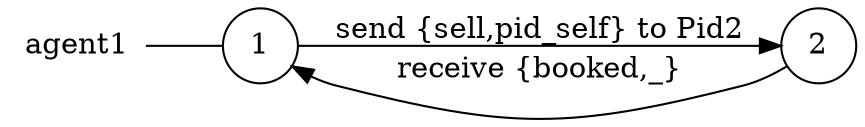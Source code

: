 digraph agent1 {
	rankdir="LR";
	n_0 [label="agent1", shape="plaintext"];
	n_1 [id="1", shape=circle, label="1"];
	n_0 -> n_1 [arrowhead=none];
	n_2 [id="2", shape=circle, label="2"];

	n_1 -> n_2 [id="[$e|0]", label="send {sell,pid_self} to Pid2"];
	n_2 -> n_1 [id="[$e|3]", label="receive {booked,_}"];
}
